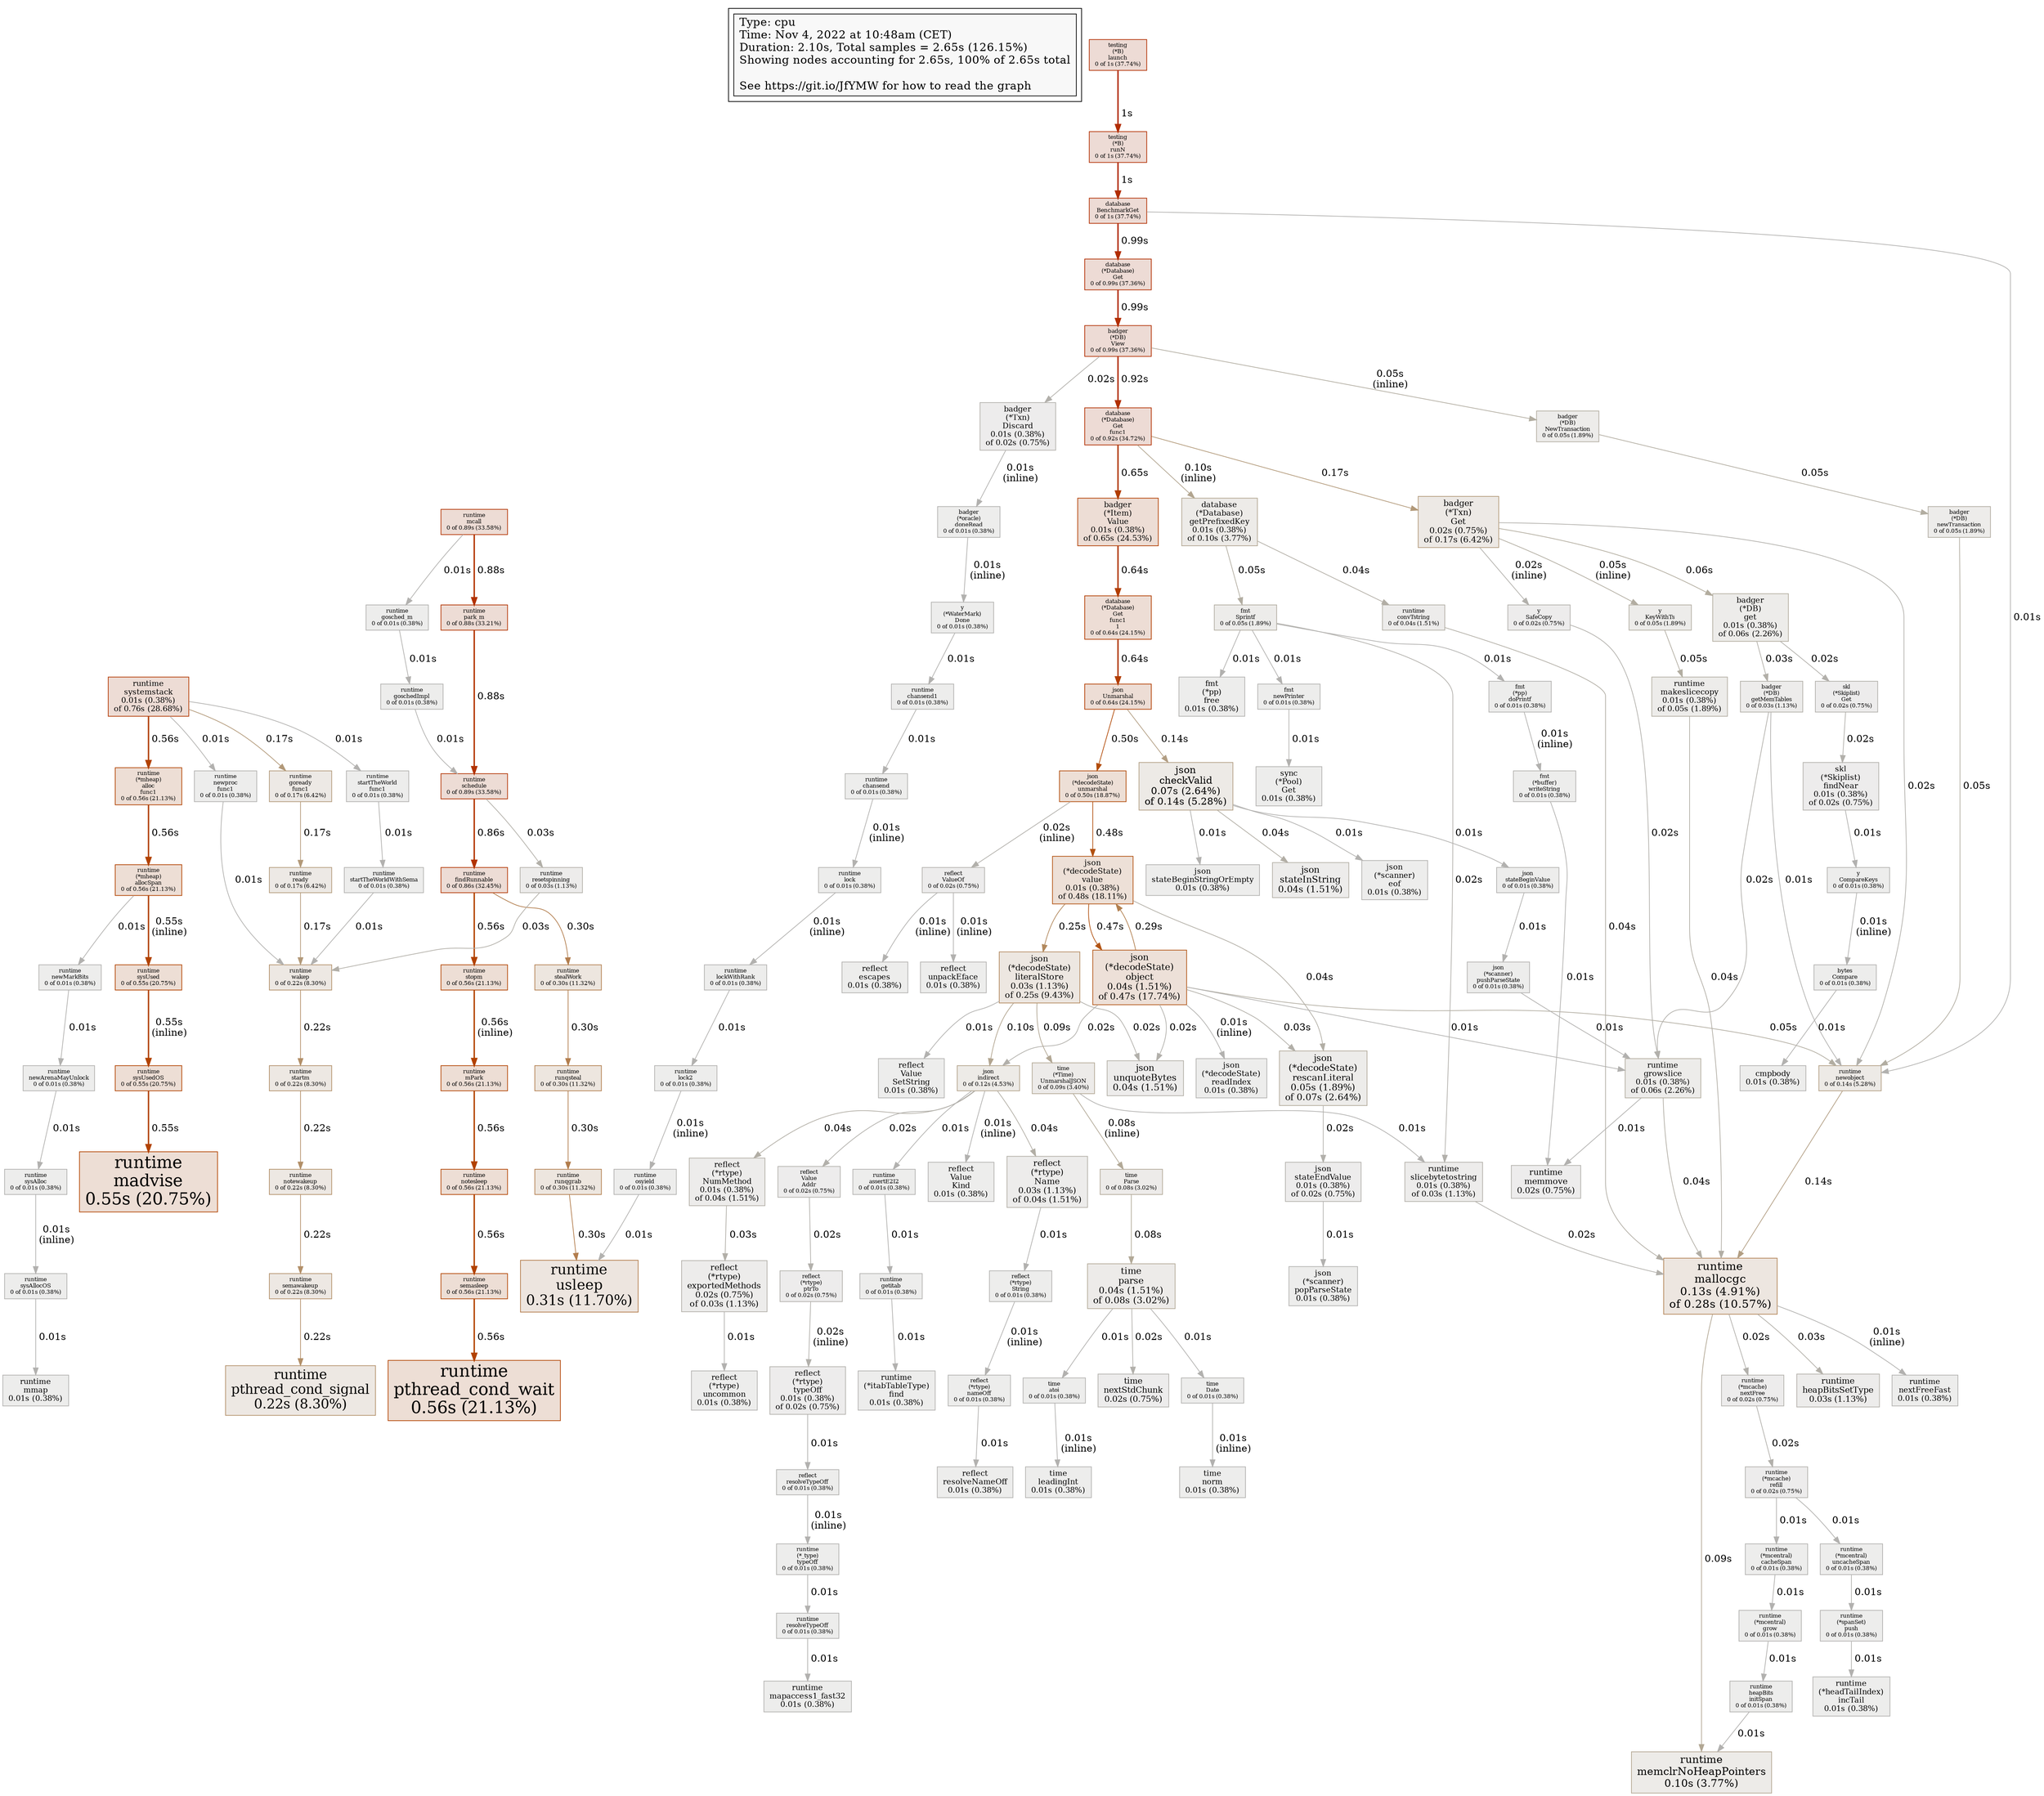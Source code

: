 digraph "unnamed" {
node [style=filled fillcolor="#f8f8f8"]
subgraph cluster_L { "Type: cpu" [shape=box fontsize=16 label="Type: cpu\lTime: Nov 4, 2022 at 10:48am (CET)\lDuration: 2.10s, Total samples = 2.65s (126.15%)\lShowing nodes accounting for 2.65s, 100% of 2.65s total\l\lSee https://git.io/JfYMW for how to read the graph\l"] }
N1 [label="runtime\nsystemstack\n0.01s (0.38%)\nof 0.76s (28.68%)" id="node1" fontsize=11 shape=box tooltip="runtime.systemstack (0.76s)" color="#b23700" fillcolor="#eddcd5"]
N2 [label="runtime\nmallocgc\n0.13s (4.91%)\nof 0.28s (10.57%)" id="node2" fontsize=16 shape=box tooltip="runtime.mallocgc (0.28s)" color="#b28254" fillcolor="#ede6e0"]
N3 [label="runtime\npthread_cond_wait\n0.56s (21.13%)" id="node3" fontsize=24 shape=box tooltip="runtime.pthread_cond_wait (0.56s)" color="#b24200" fillcolor="#edded5"]
N4 [label="runtime\nmadvise\n0.55s (20.75%)" id="node4" fontsize=24 shape=box tooltip="runtime.madvise (0.55s)" color="#b24300" fillcolor="#edded5"]
N5 [label="json\n(*decodeState)\nvalue\n0.01s (0.38%)\nof 0.48s (18.11%)" id="node5" fontsize=11 shape=box tooltip="encoding/json.(*decodeState).value (0.48s)" color="#b25110" fillcolor="#ede0d7"]
N6 [label="database\n(*Database)\nGet\nfunc1\n0 of 0.92s (34.72%)" id="node6" fontsize=8 shape=box tooltip="github.com/christophwitzko/flight-booking-service/pkg/database.(*Database).Get.func1 (0.92s)" color="#b23000" fillcolor="#eddbd5"]
N7 [label="testing\n(*B)\nlaunch\n0 of 1s (37.74%)" id="node7" fontsize=8 shape=box tooltip="testing.(*B).launch (1s)" color="#b22d00" fillcolor="#eddbd5"]
N8 [label="runtime\nmcall\n0 of 0.89s (33.58%)" id="node8" fontsize=8 shape=box tooltip="runtime.mcall (0.89s)" color="#b23100" fillcolor="#eddcd5"]
N9 [label="json\n(*decodeState)\nobject\n0.04s (1.51%)\nof 0.47s (17.74%)" id="node9" fontsize=13 shape=box tooltip="encoding/json.(*decodeState).object (0.47s)" color="#b25414" fillcolor="#ede0d8"]
N10 [label="runtime\nfindRunnable\n0 of 0.86s (32.45%)" id="node10" fontsize=8 shape=box tooltip="runtime.findRunnable (0.86s)" color="#b23300" fillcolor="#eddcd5"]
N11 [label="runtime\nusleep\n0.31s (11.70%)" id="node11" fontsize=20 shape=box tooltip="runtime.usleep (0.31s)" color="#b27b4a" fillcolor="#ede5df"]
N12 [label="json\n(*decodeState)\nliteralStore\n0.03s (1.13%)\nof 0.25s (9.43%)" id="node12" fontsize=12 shape=box tooltip="encoding/json.(*decodeState).literalStore (0.25s)" color="#b2895e" fillcolor="#ede7e1"]
N13 [label="json\nUnmarshal\n0 of 0.64s (24.15%)" id="node13" fontsize=8 shape=box tooltip="encoding/json.Unmarshal (0.64s)" color="#b23d00" fillcolor="#edddd5"]
N14 [label="runtime\npthread_cond_signal\n0.22s (8.30%)" id="node14" fontsize=19 shape=box tooltip="runtime.pthread_cond_signal (0.22s)" color="#b28f68" fillcolor="#ede8e3"]
N15 [label="badger\n(*DB)\nView\n0 of 0.99s (37.36%)" id="node15" fontsize=8 shape=box tooltip="github.com/dgraph-io/badger/v3.(*DB).View (0.99s)" color="#b22d00" fillcolor="#eddbd5"]
N16 [label="badger\n(*Txn)\nGet\n0.02s (0.75%)\nof 0.17s (6.42%)" id="node16" fontsize=12 shape=box tooltip="github.com/dgraph-io/badger/v3.(*Txn).Get (0.17s)" color="#b29979" fillcolor="#ede9e5"]
N17 [label="json\nindirect\n0 of 0.12s (4.53%)" id="node17" fontsize=8 shape=box tooltip="encoding/json.indirect (0.12s)" color="#b2a28a" fillcolor="#edebe7"]
N18 [label="json\ncheckValid\n0.07s (2.64%)\nof 0.14s (5.28%)" id="node18" fontsize=14 shape=box tooltip="encoding/json.checkValid (0.14s)" color="#b29e83" fillcolor="#edeae6"]
N19 [label="runtime\nnewobject\n0 of 0.14s (5.28%)" id="node19" fontsize=8 shape=box tooltip="runtime.newobject (0.14s)" color="#b29e83" fillcolor="#edeae6"]
N20 [label="runtime\nschedule\n0 of 0.89s (33.58%)" id="node20" fontsize=8 shape=box tooltip="runtime.schedule (0.89s)" color="#b23100" fillcolor="#eddcd5"]
N21 [label="runtime\nmemclrNoHeapPointers\n0.10s (3.77%)" id="node21" fontsize=15 shape=box tooltip="runtime.memclrNoHeapPointers (0.10s)" color="#b2a590" fillcolor="#edebe8"]
N22 [label="runtime\nwakep\n0 of 0.22s (8.30%)" id="node22" fontsize=8 shape=box tooltip="runtime.wakep (0.22s)" color="#b28f68" fillcolor="#ede8e3"]
N23 [label="runtime\ngrowslice\n0.01s (0.38%)\nof 0.06s (2.26%)" id="node23" fontsize=11 shape=box tooltip="runtime.growslice (0.06s)" color="#b2ac9e" fillcolor="#edecea"]
N24 [label="time\nparse\n0.04s (1.51%)\nof 0.08s (3.02%)" id="node24" fontsize=13 shape=box tooltip="time.parse (0.08s)" color="#b2a997" fillcolor="#edebe9"]
N25 [label="json\n(*decodeState)\nrescanLiteral\n0.05s (1.89%)\nof 0.07s (2.64%)" id="node25" fontsize=13 shape=box tooltip="encoding/json.(*decodeState).rescanLiteral (0.07s)" color="#b2aa9a" fillcolor="#edecea"]
N26 [label="database\n(*Database)\ngetPrefixedKey\n0.01s (0.38%)\nof 0.10s (3.77%)" id="node26" fontsize=11 shape=box tooltip="github.com/christophwitzko/flight-booking-service/pkg/database.(*Database).getPrefixedKey (0.10s)" color="#b2a590" fillcolor="#edebe8"]
N27 [label="json\n(*decodeState)\nunmarshal\n0 of 0.50s (18.87%)" id="node27" fontsize=8 shape=box tooltip="encoding/json.(*decodeState).unmarshal (0.50s)" color="#b24c0a" fillcolor="#eddfd6"]
N28 [label="json\nunquoteBytes\n0.04s (1.51%)" id="node28" fontsize=13 shape=box tooltip="encoding/json.unquoteBytes (0.04s)" color="#b2aea5" fillcolor="#edeceb"]
N29 [label="badger\n(*DB)\nget\n0.01s (0.38%)\nof 0.06s (2.26%)" id="node29" fontsize=11 shape=box tooltip="github.com/dgraph-io/badger/v3.(*DB).get (0.06s)" color="#b2ac9e" fillcolor="#edecea"]
N30 [label="fmt\nSprintf\n0 of 0.05s (1.89%)" id="node30" fontsize=8 shape=box tooltip="fmt.Sprintf (0.05s)" color="#b2ada1" fillcolor="#edecea"]
N31 [label="badger\n(*Item)\nValue\n0.01s (0.38%)\nof 0.65s (24.53%)" id="node31" fontsize=11 shape=box tooltip="github.com/dgraph-io/badger/v3.(*Item).Value (0.65s)" color="#b23d00" fillcolor="#edddd5"]
N32 [label="database\nBenchmarkGet\n0 of 1s (37.74%)" id="node32" fontsize=8 shape=box tooltip="github.com/christophwitzko/flight-booking-service/pkg/database.BenchmarkGet (1s)" color="#b22d00" fillcolor="#eddbd5"]
N33 [label="json\nstateInString\n0.04s (1.51%)" id="node33" fontsize=13 shape=box tooltip="encoding/json.stateInString (0.04s)" color="#b2aea5" fillcolor="#edeceb"]
N34 [label="runtime\n(*mheap)\nallocSpan\n0 of 0.56s (21.13%)" id="node34" fontsize=8 shape=box tooltip="runtime.(*mheap).allocSpan (0.56s)" color="#b24200" fillcolor="#edded5"]
N35 [label="runtime\nslicebytetostring\n0.01s (0.38%)\nof 0.03s (1.13%)" id="node35" fontsize=11 shape=box tooltip="runtime.slicebytetostring (0.03s)" color="#b2afa8" fillcolor="#edeceb"]
N36 [label="reflect\n(*rtype)\nName\n0.03s (1.13%)\nof 0.04s (1.51%)" id="node36" fontsize=12 shape=box tooltip="reflect.(*rtype).Name (0.04s)" color="#b2aea5" fillcolor="#edeceb"]
N37 [label="runtime\nheapBitsSetType\n0.03s (1.13%)" id="node37" fontsize=12 shape=box tooltip="runtime.heapBitsSetType (0.03s)" color="#b2afa8" fillcolor="#edeceb"]
N38 [label="runtime\nmemmove\n0.02s (0.75%)" id="node38" fontsize=12 shape=box tooltip="runtime.memmove (0.02s)" color="#b2b0ab" fillcolor="#edecec"]
N39 [label="reflect\n(*rtype)\nexportedMethods\n0.02s (0.75%)\nof 0.03s (1.13%)" id="node39" fontsize=12 shape=box tooltip="reflect.(*rtype).exportedMethods (0.03s)" color="#b2afa8" fillcolor="#edeceb"]
N40 [label="runtime\nmakeslicecopy\n0.01s (0.38%)\nof 0.05s (1.89%)" id="node40" fontsize=11 shape=box tooltip="runtime.makeslicecopy (0.05s)" color="#b2ada1" fillcolor="#edecea"]
N41 [label="time\n(*Time)\nUnmarshalJSON\n0 of 0.09s (3.40%)" id="node41" fontsize=8 shape=box tooltip="time.(*Time).UnmarshalJSON (0.09s)" color="#b2a794" fillcolor="#edebe9"]
N42 [label="reflect\n(*rtype)\nNumMethod\n0.01s (0.38%)\nof 0.04s (1.51%)" id="node42" fontsize=11 shape=box tooltip="reflect.(*rtype).NumMethod (0.04s)" color="#b2aea5" fillcolor="#edeceb"]
N43 [label="time\nnextStdChunk\n0.02s (0.75%)" id="node43" fontsize=12 shape=box tooltip="time.nextStdChunk (0.02s)" color="#b2b0ab" fillcolor="#edecec"]
N44 [label="json\nstateEndValue\n0.01s (0.38%)\nof 0.02s (0.75%)" id="node44" fontsize=11 shape=box tooltip="encoding/json.stateEndValue (0.02s)" color="#b2b0ab" fillcolor="#edecec"]
N45 [label="badger\n(*Txn)\nDiscard\n0.01s (0.38%)\nof 0.02s (0.75%)" id="node45" fontsize=11 shape=box tooltip="github.com/dgraph-io/badger/v3.(*Txn).Discard (0.02s)" color="#b2b0ab" fillcolor="#edecec"]
N46 [label="skl\n(*Skiplist)\nfindNear\n0.01s (0.38%)\nof 0.02s (0.75%)" id="node46" fontsize=11 shape=box tooltip="github.com/dgraph-io/badger/v3/skl.(*Skiplist).findNear (0.02s)" color="#b2b0ab" fillcolor="#edecec"]
N47 [label="reflect\n(*rtype)\ntypeOff\n0.01s (0.38%)\nof 0.02s (0.75%)" id="node47" fontsize=11 shape=box tooltip="reflect.(*rtype).typeOff (0.02s)" color="#b2b0ab" fillcolor="#edecec"]
N48 [label="badger\n(*DB)\ngetMemTables\n0 of 0.03s (1.13%)" id="node48" fontsize=8 shape=box tooltip="github.com/dgraph-io/badger/v3.(*DB).getMemTables (0.03s)" color="#b2afa8" fillcolor="#edeceb"]
N49 [label="cmpbody\n0.01s (0.38%)" id="node49" fontsize=11 shape=box tooltip="cmpbody (0.01s)" color="#b2b1af" fillcolor="#ededec"]
N50 [label="json\n(*decodeState)\nreadIndex\n0.01s (0.38%)" id="node50" fontsize=11 shape=box tooltip="encoding/json.(*decodeState).readIndex (0.01s)" color="#b2b1af" fillcolor="#ededec"]
N51 [label="json\n(*scanner)\neof\n0.01s (0.38%)" id="node51" fontsize=11 shape=box tooltip="encoding/json.(*scanner).eof (0.01s)" color="#b2b1af" fillcolor="#ededec"]
N52 [label="json\n(*scanner)\npopParseState\n0.01s (0.38%)" id="node52" fontsize=11 shape=box tooltip="encoding/json.(*scanner).popParseState (0.01s)" color="#b2b1af" fillcolor="#ededec"]
N53 [label="json\nstateBeginStringOrEmpty\n0.01s (0.38%)" id="node53" fontsize=11 shape=box tooltip="encoding/json.stateBeginStringOrEmpty (0.01s)" color="#b2b1af" fillcolor="#ededec"]
N54 [label="fmt\n(*pp)\nfree\n0.01s (0.38%)" id="node54" fontsize=11 shape=box tooltip="fmt.(*pp).free (0.01s)" color="#b2b1af" fillcolor="#ededec"]
N55 [label="reflect\n(*rtype)\nuncommon\n0.01s (0.38%)" id="node55" fontsize=11 shape=box tooltip="reflect.(*rtype).uncommon (0.01s)" color="#b2b1af" fillcolor="#ededec"]
N56 [label="reflect\nValue\nKind\n0.01s (0.38%)" id="node56" fontsize=11 shape=box tooltip="reflect.Value.Kind (0.01s)" color="#b2b1af" fillcolor="#ededec"]
N57 [label="reflect\nValue\nSetString\n0.01s (0.38%)" id="node57" fontsize=11 shape=box tooltip="reflect.Value.SetString (0.01s)" color="#b2b1af" fillcolor="#ededec"]
N58 [label="reflect\nValueOf\n0 of 0.02s (0.75%)" id="node58" fontsize=8 shape=box tooltip="reflect.ValueOf (0.02s)" color="#b2b0ab" fillcolor="#edecec"]
N59 [label="reflect\nescapes\n0.01s (0.38%)" id="node59" fontsize=11 shape=box tooltip="reflect.escapes (0.01s)" color="#b2b1af" fillcolor="#ededec"]
N60 [label="reflect\nresolveNameOff\n0.01s (0.38%)" id="node60" fontsize=11 shape=box tooltip="reflect.resolveNameOff (0.01s)" color="#b2b1af" fillcolor="#ededec"]
N61 [label="reflect\nunpackEface\n0.01s (0.38%)" id="node61" fontsize=11 shape=box tooltip="reflect.unpackEface (0.01s)" color="#b2b1af" fillcolor="#ededec"]
N62 [label="runtime\n(*headTailIndex)\nincTail\n0.01s (0.38%)" id="node62" fontsize=11 shape=box tooltip="runtime.(*headTailIndex).incTail (0.01s)" color="#b2b1af" fillcolor="#ededec"]
N63 [label="runtime\n(*itabTableType)\nfind\n0.01s (0.38%)" id="node63" fontsize=11 shape=box tooltip="runtime.(*itabTableType).find (0.01s)" color="#b2b1af" fillcolor="#ededec"]
N64 [label="runtime\n(*mcache)\nrefill\n0 of 0.02s (0.75%)" id="node64" fontsize=8 shape=box tooltip="runtime.(*mcache).refill (0.02s)" color="#b2b0ab" fillcolor="#edecec"]
N65 [label="runtime\nmapaccess1_fast32\n0.01s (0.38%)" id="node65" fontsize=11 shape=box tooltip="runtime.mapaccess1_fast32 (0.01s)" color="#b2b1af" fillcolor="#ededec"]
N66 [label="runtime\nmmap\n0.01s (0.38%)" id="node66" fontsize=11 shape=box tooltip="runtime.mmap (0.01s)" color="#b2b1af" fillcolor="#ededec"]
N67 [label="runtime\nnextFreeFast\n0.01s (0.38%)" id="node67" fontsize=11 shape=box tooltip="runtime.nextFreeFast (0.01s)" color="#b2b1af" fillcolor="#ededec"]
N68 [label="sync\n(*Pool)\nGet\n0.01s (0.38%)" id="node68" fontsize=11 shape=box tooltip="sync.(*Pool).Get (0.01s)" color="#b2b1af" fillcolor="#ededec"]
N69 [label="time\nleadingInt\n0.01s (0.38%)" id="node69" fontsize=11 shape=box tooltip="time.leadingInt (0.01s)" color="#b2b1af" fillcolor="#ededec"]
N70 [label="time\nnorm\n0.01s (0.38%)" id="node70" fontsize=11 shape=box tooltip="time.norm (0.01s)" color="#b2b1af" fillcolor="#ededec"]
N71 [label="bytes\nCompare\n0 of 0.01s (0.38%)" id="node71" fontsize=8 shape=box tooltip="bytes.Compare (0.01s)" color="#b2b1af" fillcolor="#ededec"]
N72 [label="json\n(*scanner)\npushParseState\n0 of 0.01s (0.38%)" id="node72" fontsize=8 shape=box tooltip="encoding/json.(*scanner).pushParseState (0.01s)" color="#b2b1af" fillcolor="#ededec"]
N73 [label="json\nstateBeginValue\n0 of 0.01s (0.38%)" id="node73" fontsize=8 shape=box tooltip="encoding/json.stateBeginValue (0.01s)" color="#b2b1af" fillcolor="#ededec"]
N74 [label="fmt\n(*buffer)\nwriteString\n0 of 0.01s (0.38%)" id="node74" fontsize=8 shape=box tooltip="fmt.(*buffer).writeString (0.01s)" color="#b2b1af" fillcolor="#ededec"]
N75 [label="fmt\n(*pp)\ndoPrintf\n0 of 0.01s (0.38%)" id="node75" fontsize=8 shape=box tooltip="fmt.(*pp).doPrintf (0.01s)" color="#b2b1af" fillcolor="#ededec"]
N76 [label="fmt\nnewPrinter\n0 of 0.01s (0.38%)" id="node76" fontsize=8 shape=box tooltip="fmt.newPrinter (0.01s)" color="#b2b1af" fillcolor="#ededec"]
N77 [label="database\n(*Database)\nGet\n0 of 0.99s (37.36%)" id="node77" fontsize=8 shape=box tooltip="github.com/christophwitzko/flight-booking-service/pkg/database.(*Database).Get (0.99s)" color="#b22d00" fillcolor="#eddbd5"]
N78 [label="database\n(*Database)\nGet\nfunc1\n1\n0 of 0.64s (24.15%)" id="node78" fontsize=8 shape=box tooltip="github.com/christophwitzko/flight-booking-service/pkg/database.(*Database).Get.func1.1 (0.64s)" color="#b23d00" fillcolor="#edddd5"]
N79 [label="badger\n(*DB)\nNewTransaction\n0 of 0.05s (1.89%)" id="node79" fontsize=8 shape=box tooltip="github.com/dgraph-io/badger/v3.(*DB).NewTransaction (0.05s)" color="#b2ada1" fillcolor="#edecea"]
N80 [label="badger\n(*DB)\nnewTransaction\n0 of 0.05s (1.89%)" id="node80" fontsize=8 shape=box tooltip="github.com/dgraph-io/badger/v3.(*DB).newTransaction (0.05s)" color="#b2ada1" fillcolor="#edecea"]
N81 [label="badger\n(*oracle)\ndoneRead\n0 of 0.01s (0.38%)" id="node81" fontsize=8 shape=box tooltip="github.com/dgraph-io/badger/v3.(*oracle).doneRead (0.01s)" color="#b2b1af" fillcolor="#ededec"]
N82 [label="skl\n(*Skiplist)\nGet\n0 of 0.02s (0.75%)" id="node82" fontsize=8 shape=box tooltip="github.com/dgraph-io/badger/v3/skl.(*Skiplist).Get (0.02s)" color="#b2b0ab" fillcolor="#edecec"]
N83 [label="y\n(*WaterMark)\nDone\n0 of 0.01s (0.38%)" id="node83" fontsize=8 shape=box tooltip="github.com/dgraph-io/badger/v3/y.(*WaterMark).Done (0.01s)" color="#b2b1af" fillcolor="#ededec"]
N84 [label="y\nCompareKeys\n0 of 0.01s (0.38%)" id="node84" fontsize=8 shape=box tooltip="github.com/dgraph-io/badger/v3/y.CompareKeys (0.01s)" color="#b2b1af" fillcolor="#ededec"]
N85 [label="y\nKeyWithTs\n0 of 0.05s (1.89%)" id="node85" fontsize=8 shape=box tooltip="github.com/dgraph-io/badger/v3/y.KeyWithTs (0.05s)" color="#b2ada1" fillcolor="#edecea"]
N86 [label="y\nSafeCopy\n0 of 0.02s (0.75%)" id="node86" fontsize=8 shape=box tooltip="github.com/dgraph-io/badger/v3/y.SafeCopy (0.02s)" color="#b2b0ab" fillcolor="#edecec"]
N87 [label="reflect\n(*rtype)\nString\n0 of 0.01s (0.38%)" id="node87" fontsize=8 shape=box tooltip="reflect.(*rtype).String (0.01s)" color="#b2b1af" fillcolor="#ededec"]
N88 [label="reflect\n(*rtype)\nnameOff\n0 of 0.01s (0.38%)" id="node88" fontsize=8 shape=box tooltip="reflect.(*rtype).nameOff (0.01s)" color="#b2b1af" fillcolor="#ededec"]
N89 [label="reflect\n(*rtype)\nptrTo\n0 of 0.02s (0.75%)" id="node89" fontsize=8 shape=box tooltip="reflect.(*rtype).ptrTo (0.02s)" color="#b2b0ab" fillcolor="#edecec"]
N90 [label="reflect\nValue\nAddr\n0 of 0.02s (0.75%)" id="node90" fontsize=8 shape=box tooltip="reflect.Value.Addr (0.02s)" color="#b2b0ab" fillcolor="#edecec"]
N91 [label="reflect\nresolveTypeOff\n0 of 0.01s (0.38%)" id="node91" fontsize=8 shape=box tooltip="reflect.resolveTypeOff (0.01s)" color="#b2b1af" fillcolor="#ededec"]
N92 [label="runtime\n(*_type)\ntypeOff\n0 of 0.01s (0.38%)" id="node92" fontsize=8 shape=box tooltip="runtime.(*_type).typeOff (0.01s)" color="#b2b1af" fillcolor="#ededec"]
N93 [label="runtime\n(*mcache)\nnextFree\n0 of 0.02s (0.75%)" id="node93" fontsize=8 shape=box tooltip="runtime.(*mcache).nextFree (0.02s)" color="#b2b0ab" fillcolor="#edecec"]
N94 [label="runtime\n(*mcentral)\ncacheSpan\n0 of 0.01s (0.38%)" id="node94" fontsize=8 shape=box tooltip="runtime.(*mcentral).cacheSpan (0.01s)" color="#b2b1af" fillcolor="#ededec"]
N95 [label="runtime\n(*mcentral)\ngrow\n0 of 0.01s (0.38%)" id="node95" fontsize=8 shape=box tooltip="runtime.(*mcentral).grow (0.01s)" color="#b2b1af" fillcolor="#ededec"]
N96 [label="runtime\n(*mcentral)\nuncacheSpan\n0 of 0.01s (0.38%)" id="node96" fontsize=8 shape=box tooltip="runtime.(*mcentral).uncacheSpan (0.01s)" color="#b2b1af" fillcolor="#ededec"]
N97 [label="runtime\n(*mheap)\nalloc\nfunc1\n0 of 0.56s (21.13%)" id="node97" fontsize=8 shape=box tooltip="runtime.(*mheap).alloc.func1 (0.56s)" color="#b24200" fillcolor="#edded5"]
N98 [label="runtime\n(*spanSet)\npush\n0 of 0.01s (0.38%)" id="node98" fontsize=8 shape=box tooltip="runtime.(*spanSet).push (0.01s)" color="#b2b1af" fillcolor="#ededec"]
N99 [label="runtime\nassertE2I2\n0 of 0.01s (0.38%)" id="node99" fontsize=8 shape=box tooltip="runtime.assertE2I2 (0.01s)" color="#b2b1af" fillcolor="#ededec"]
N100 [label="runtime\nchansend\n0 of 0.01s (0.38%)" id="node100" fontsize=8 shape=box tooltip="runtime.chansend (0.01s)" color="#b2b1af" fillcolor="#ededec"]
N101 [label="runtime\nchansend1\n0 of 0.01s (0.38%)" id="node101" fontsize=8 shape=box tooltip="runtime.chansend1 (0.01s)" color="#b2b1af" fillcolor="#ededec"]
N102 [label="runtime\nconvTstring\n0 of 0.04s (1.51%)" id="node102" fontsize=8 shape=box tooltip="runtime.convTstring (0.04s)" color="#b2aea5" fillcolor="#edeceb"]
N103 [label="runtime\ngetitab\n0 of 0.01s (0.38%)" id="node103" fontsize=8 shape=box tooltip="runtime.getitab (0.01s)" color="#b2b1af" fillcolor="#ededec"]
N104 [label="runtime\ngoready\nfunc1\n0 of 0.17s (6.42%)" id="node104" fontsize=8 shape=box tooltip="runtime.goready.func1 (0.17s)" color="#b29979" fillcolor="#ede9e5"]
N105 [label="runtime\ngoschedImpl\n0 of 0.01s (0.38%)" id="node105" fontsize=8 shape=box tooltip="runtime.goschedImpl (0.01s)" color="#b2b1af" fillcolor="#ededec"]
N106 [label="runtime\ngosched_m\n0 of 0.01s (0.38%)" id="node106" fontsize=8 shape=box tooltip="runtime.gosched_m (0.01s)" color="#b2b1af" fillcolor="#ededec"]
N107 [label="runtime\nheapBits\ninitSpan\n0 of 0.01s (0.38%)" id="node107" fontsize=8 shape=box tooltip="runtime.heapBits.initSpan (0.01s)" color="#b2b1af" fillcolor="#ededec"]
N108 [label="runtime\nlock\n0 of 0.01s (0.38%)" id="node108" fontsize=8 shape=box tooltip="runtime.lock (0.01s)" color="#b2b1af" fillcolor="#ededec"]
N109 [label="runtime\nlock2\n0 of 0.01s (0.38%)" id="node109" fontsize=8 shape=box tooltip="runtime.lock2 (0.01s)" color="#b2b1af" fillcolor="#ededec"]
N110 [label="runtime\nlockWithRank\n0 of 0.01s (0.38%)" id="node110" fontsize=8 shape=box tooltip="runtime.lockWithRank (0.01s)" color="#b2b1af" fillcolor="#ededec"]
N111 [label="runtime\nmPark\n0 of 0.56s (21.13%)" id="node111" fontsize=8 shape=box tooltip="runtime.mPark (0.56s)" color="#b24200" fillcolor="#edded5"]
N112 [label="runtime\nnewArenaMayUnlock\n0 of 0.01s (0.38%)" id="node112" fontsize=8 shape=box tooltip="runtime.newArenaMayUnlock (0.01s)" color="#b2b1af" fillcolor="#ededec"]
N113 [label="runtime\nnewMarkBits\n0 of 0.01s (0.38%)" id="node113" fontsize=8 shape=box tooltip="runtime.newMarkBits (0.01s)" color="#b2b1af" fillcolor="#ededec"]
N114 [label="runtime\nnewproc\nfunc1\n0 of 0.01s (0.38%)" id="node114" fontsize=8 shape=box tooltip="runtime.newproc.func1 (0.01s)" color="#b2b1af" fillcolor="#ededec"]
N115 [label="runtime\nnotesleep\n0 of 0.56s (21.13%)" id="node115" fontsize=8 shape=box tooltip="runtime.notesleep (0.56s)" color="#b24200" fillcolor="#edded5"]
N116 [label="runtime\nnotewakeup\n0 of 0.22s (8.30%)" id="node116" fontsize=8 shape=box tooltip="runtime.notewakeup (0.22s)" color="#b28f68" fillcolor="#ede8e3"]
N117 [label="runtime\nosyield\n0 of 0.01s (0.38%)" id="node117" fontsize=8 shape=box tooltip="runtime.osyield (0.01s)" color="#b2b1af" fillcolor="#ededec"]
N118 [label="runtime\npark_m\n0 of 0.88s (33.21%)" id="node118" fontsize=8 shape=box tooltip="runtime.park_m (0.88s)" color="#b23200" fillcolor="#eddcd5"]
N119 [label="runtime\nready\n0 of 0.17s (6.42%)" id="node119" fontsize=8 shape=box tooltip="runtime.ready (0.17s)" color="#b29979" fillcolor="#ede9e5"]
N120 [label="runtime\nresetspinning\n0 of 0.03s (1.13%)" id="node120" fontsize=8 shape=box tooltip="runtime.resetspinning (0.03s)" color="#b2afa8" fillcolor="#edeceb"]
N121 [label="runtime\nresolveTypeOff\n0 of 0.01s (0.38%)" id="node121" fontsize=8 shape=box tooltip="runtime.resolveTypeOff (0.01s)" color="#b2b1af" fillcolor="#ededec"]
N122 [label="runtime\nrunqgrab\n0 of 0.30s (11.32%)" id="node122" fontsize=8 shape=box tooltip="runtime.runqgrab (0.30s)" color="#b27d4d" fillcolor="#ede6df"]
N123 [label="runtime\nrunqsteal\n0 of 0.30s (11.32%)" id="node123" fontsize=8 shape=box tooltip="runtime.runqsteal (0.30s)" color="#b27d4d" fillcolor="#ede6df"]
N124 [label="runtime\nsemasleep\n0 of 0.56s (21.13%)" id="node124" fontsize=8 shape=box tooltip="runtime.semasleep (0.56s)" color="#b24200" fillcolor="#edded5"]
N125 [label="runtime\nsemawakeup\n0 of 0.22s (8.30%)" id="node125" fontsize=8 shape=box tooltip="runtime.semawakeup (0.22s)" color="#b28f68" fillcolor="#ede8e3"]
N126 [label="runtime\nstartTheWorld\nfunc1\n0 of 0.01s (0.38%)" id="node126" fontsize=8 shape=box tooltip="runtime.startTheWorld.func1 (0.01s)" color="#b2b1af" fillcolor="#ededec"]
N127 [label="runtime\nstartTheWorldWithSema\n0 of 0.01s (0.38%)" id="node127" fontsize=8 shape=box tooltip="runtime.startTheWorldWithSema (0.01s)" color="#b2b1af" fillcolor="#ededec"]
N128 [label="runtime\nstartm\n0 of 0.22s (8.30%)" id="node128" fontsize=8 shape=box tooltip="runtime.startm (0.22s)" color="#b28f68" fillcolor="#ede8e3"]
N129 [label="runtime\nstealWork\n0 of 0.30s (11.32%)" id="node129" fontsize=8 shape=box tooltip="runtime.stealWork (0.30s)" color="#b27d4d" fillcolor="#ede6df"]
N130 [label="runtime\nstopm\n0 of 0.56s (21.13%)" id="node130" fontsize=8 shape=box tooltip="runtime.stopm (0.56s)" color="#b24200" fillcolor="#edded5"]
N131 [label="runtime\nsysAlloc\n0 of 0.01s (0.38%)" id="node131" fontsize=8 shape=box tooltip="runtime.sysAlloc (0.01s)" color="#b2b1af" fillcolor="#ededec"]
N132 [label="runtime\nsysAllocOS\n0 of 0.01s (0.38%)" id="node132" fontsize=8 shape=box tooltip="runtime.sysAllocOS (0.01s)" color="#b2b1af" fillcolor="#ededec"]
N133 [label="runtime\nsysUsed\n0 of 0.55s (20.75%)" id="node133" fontsize=8 shape=box tooltip="runtime.sysUsed (0.55s)" color="#b24300" fillcolor="#edded5"]
N134 [label="runtime\nsysUsedOS\n0 of 0.55s (20.75%)" id="node134" fontsize=8 shape=box tooltip="runtime.sysUsedOS (0.55s)" color="#b24300" fillcolor="#edded5"]
N135 [label="testing\n(*B)\nrunN\n0 of 1s (37.74%)" id="node135" fontsize=8 shape=box tooltip="testing.(*B).runN (1s)" color="#b22d00" fillcolor="#eddbd5"]
N136 [label="time\nDate\n0 of 0.01s (0.38%)" id="node136" fontsize=8 shape=box tooltip="time.Date (0.01s)" color="#b2b1af" fillcolor="#ededec"]
N137 [label="time\nParse\n0 of 0.08s (3.02%)" id="node137" fontsize=8 shape=box tooltip="time.Parse (0.08s)" color="#b2a997" fillcolor="#edebe9"]
N138 [label="time\natoi\n0 of 0.01s (0.38%)" id="node138" fontsize=8 shape=box tooltip="time.atoi (0.01s)" color="#b2b1af" fillcolor="#ededec"]
N7 -> N135 [label=" 1s" weight=38 penwidth=2 color="#b22d00" tooltip="testing.(*B).launch -> testing.(*B).runN (1s)" labeltooltip="testing.(*B).launch -> testing.(*B).runN (1s)"]
N135 -> N32 [label=" 1s" weight=38 penwidth=2 color="#b22d00" tooltip="testing.(*B).runN -> github.com/christophwitzko/flight-booking-service/pkg/database.BenchmarkGet (1s)" labeltooltip="testing.(*B).runN -> github.com/christophwitzko/flight-booking-service/pkg/database.BenchmarkGet (1s)"]
N77 -> N15 [label=" 0.99s" weight=38 penwidth=2 color="#b22d00" tooltip="github.com/christophwitzko/flight-booking-service/pkg/database.(*Database).Get -> github.com/dgraph-io/badger/v3.(*DB).View (0.99s)" labeltooltip="github.com/christophwitzko/flight-booking-service/pkg/database.(*Database).Get -> github.com/dgraph-io/badger/v3.(*DB).View (0.99s)"]
N32 -> N77 [label=" 0.99s" weight=38 penwidth=2 color="#b22d00" tooltip="github.com/christophwitzko/flight-booking-service/pkg/database.BenchmarkGet -> github.com/christophwitzko/flight-booking-service/pkg/database.(*Database).Get (0.99s)" labeltooltip="github.com/christophwitzko/flight-booking-service/pkg/database.BenchmarkGet -> github.com/christophwitzko/flight-booking-service/pkg/database.(*Database).Get (0.99s)"]
N15 -> N6 [label=" 0.92s" weight=35 penwidth=2 color="#b23000" tooltip="github.com/dgraph-io/badger/v3.(*DB).View -> github.com/christophwitzko/flight-booking-service/pkg/database.(*Database).Get.func1 (0.92s)" labeltooltip="github.com/dgraph-io/badger/v3.(*DB).View -> github.com/christophwitzko/flight-booking-service/pkg/database.(*Database).Get.func1 (0.92s)"]
N8 -> N118 [label=" 0.88s" weight=34 penwidth=2 color="#b23200" tooltip="runtime.mcall -> runtime.park_m (0.88s)" labeltooltip="runtime.mcall -> runtime.park_m (0.88s)"]
N118 -> N20 [label=" 0.88s" weight=34 penwidth=2 color="#b23200" tooltip="runtime.park_m -> runtime.schedule (0.88s)" labeltooltip="runtime.park_m -> runtime.schedule (0.88s)"]
N20 -> N10 [label=" 0.86s" weight=33 penwidth=2 color="#b23300" tooltip="runtime.schedule -> runtime.findRunnable (0.86s)" labeltooltip="runtime.schedule -> runtime.findRunnable (0.86s)"]
N6 -> N31 [label=" 0.65s" weight=25 penwidth=2 color="#b23d00" tooltip="github.com/christophwitzko/flight-booking-service/pkg/database.(*Database).Get.func1 -> github.com/dgraph-io/badger/v3.(*Item).Value (0.65s)" labeltooltip="github.com/christophwitzko/flight-booking-service/pkg/database.(*Database).Get.func1 -> github.com/dgraph-io/badger/v3.(*Item).Value (0.65s)"]
N78 -> N13 [label=" 0.64s" weight=25 penwidth=2 color="#b23d00" tooltip="github.com/christophwitzko/flight-booking-service/pkg/database.(*Database).Get.func1.1 -> encoding/json.Unmarshal (0.64s)" labeltooltip="github.com/christophwitzko/flight-booking-service/pkg/database.(*Database).Get.func1.1 -> encoding/json.Unmarshal (0.64s)"]
N31 -> N78 [label=" 0.64s" weight=25 penwidth=2 color="#b23d00" tooltip="github.com/dgraph-io/badger/v3.(*Item).Value -> github.com/christophwitzko/flight-booking-service/pkg/database.(*Database).Get.func1.1 (0.64s)" labeltooltip="github.com/dgraph-io/badger/v3.(*Item).Value -> github.com/christophwitzko/flight-booking-service/pkg/database.(*Database).Get.func1.1 (0.64s)"]
N97 -> N34 [label=" 0.56s" weight=22 penwidth=2 color="#b24200" tooltip="runtime.(*mheap).alloc.func1 -> runtime.(*mheap).allocSpan (0.56s)" labeltooltip="runtime.(*mheap).alloc.func1 -> runtime.(*mheap).allocSpan (0.56s)"]
N10 -> N130 [label=" 0.56s" weight=22 penwidth=2 color="#b24200" tooltip="runtime.findRunnable -> runtime.stopm (0.56s)" labeltooltip="runtime.findRunnable -> runtime.stopm (0.56s)"]
N111 -> N115 [label=" 0.56s" weight=22 penwidth=2 color="#b24200" tooltip="runtime.mPark -> runtime.notesleep (0.56s)" labeltooltip="runtime.mPark -> runtime.notesleep (0.56s)"]
N115 -> N124 [label=" 0.56s" weight=22 penwidth=2 color="#b24200" tooltip="runtime.notesleep -> runtime.semasleep (0.56s)" labeltooltip="runtime.notesleep -> runtime.semasleep (0.56s)"]
N124 -> N3 [label=" 0.56s" weight=22 penwidth=2 color="#b24200" tooltip="runtime.semasleep -> runtime.pthread_cond_wait (0.56s)" labeltooltip="runtime.semasleep -> runtime.pthread_cond_wait (0.56s)"]
N130 -> N111 [label=" 0.56s\n (inline)" weight=22 penwidth=2 color="#b24200" tooltip="runtime.stopm -> runtime.mPark (0.56s)" labeltooltip="runtime.stopm -> runtime.mPark (0.56s)"]
N1 -> N97 [label=" 0.56s" weight=22 penwidth=2 color="#b24200" tooltip="runtime.systemstack -> runtime.(*mheap).alloc.func1 (0.56s)" labeltooltip="runtime.systemstack -> runtime.(*mheap).alloc.func1 (0.56s)"]
N34 -> N133 [label=" 0.55s\n (inline)" weight=21 penwidth=2 color="#b24300" tooltip="runtime.(*mheap).allocSpan -> runtime.sysUsed (0.55s)" labeltooltip="runtime.(*mheap).allocSpan -> runtime.sysUsed (0.55s)"]
N133 -> N134 [label=" 0.55s\n (inline)" weight=21 penwidth=2 color="#b24300" tooltip="runtime.sysUsed -> runtime.sysUsedOS (0.55s)" labeltooltip="runtime.sysUsed -> runtime.sysUsedOS (0.55s)"]
N134 -> N4 [label=" 0.55s" weight=21 penwidth=2 color="#b24300" tooltip="runtime.sysUsedOS -> runtime.madvise (0.55s)" labeltooltip="runtime.sysUsedOS -> runtime.madvise (0.55s)"]
N13 -> N27 [label=" 0.50s" weight=19 color="#b24c0a" tooltip="encoding/json.Unmarshal -> encoding/json.(*decodeState).unmarshal (0.50s)" labeltooltip="encoding/json.Unmarshal -> encoding/json.(*decodeState).unmarshal (0.50s)"]
N27 -> N5 [label=" 0.48s" weight=19 color="#b25110" tooltip="encoding/json.(*decodeState).unmarshal -> encoding/json.(*decodeState).value (0.48s)" labeltooltip="encoding/json.(*decodeState).unmarshal -> encoding/json.(*decodeState).value (0.48s)"]
N5 -> N9 [label=" 0.47s" weight=18 color="#b25414" tooltip="encoding/json.(*decodeState).value -> encoding/json.(*decodeState).object (0.47s)" labeltooltip="encoding/json.(*decodeState).value -> encoding/json.(*decodeState).object (0.47s)"]
N10 -> N129 [label=" 0.30s" weight=12 color="#b27d4d" tooltip="runtime.findRunnable -> runtime.stealWork (0.30s)" labeltooltip="runtime.findRunnable -> runtime.stealWork (0.30s)"]
N122 -> N11 [label=" 0.30s" weight=12 color="#b27d4d" tooltip="runtime.runqgrab -> runtime.usleep (0.30s)" labeltooltip="runtime.runqgrab -> runtime.usleep (0.30s)"]
N123 -> N122 [label=" 0.30s" weight=12 color="#b27d4d" tooltip="runtime.runqsteal -> runtime.runqgrab (0.30s)" labeltooltip="runtime.runqsteal -> runtime.runqgrab (0.30s)"]
N129 -> N123 [label=" 0.30s" weight=12 color="#b27d4d" tooltip="runtime.stealWork -> runtime.runqsteal (0.30s)" labeltooltip="runtime.stealWork -> runtime.runqsteal (0.30s)"]
N9 -> N5 [label=" 0.29s" weight=11 color="#b28050" tooltip="encoding/json.(*decodeState).object -> encoding/json.(*decodeState).value (0.29s)" labeltooltip="encoding/json.(*decodeState).object -> encoding/json.(*decodeState).value (0.29s)"]
N5 -> N12 [label=" 0.25s" weight=10 color="#b2895e" tooltip="encoding/json.(*decodeState).value -> encoding/json.(*decodeState).literalStore (0.25s)" labeltooltip="encoding/json.(*decodeState).value -> encoding/json.(*decodeState).literalStore (0.25s)"]
N116 -> N125 [label=" 0.22s" weight=9 color="#b28f68" tooltip="runtime.notewakeup -> runtime.semawakeup (0.22s)" labeltooltip="runtime.notewakeup -> runtime.semawakeup (0.22s)"]
N125 -> N14 [label=" 0.22s" weight=9 color="#b28f68" tooltip="runtime.semawakeup -> runtime.pthread_cond_signal (0.22s)" labeltooltip="runtime.semawakeup -> runtime.pthread_cond_signal (0.22s)"]
N128 -> N116 [label=" 0.22s" weight=9 color="#b28f68" tooltip="runtime.startm -> runtime.notewakeup (0.22s)" labeltooltip="runtime.startm -> runtime.notewakeup (0.22s)"]
N22 -> N128 [label=" 0.22s" weight=9 color="#b28f68" tooltip="runtime.wakep -> runtime.startm (0.22s)" labeltooltip="runtime.wakep -> runtime.startm (0.22s)"]
N6 -> N16 [label=" 0.17s" weight=7 color="#b29979" tooltip="github.com/christophwitzko/flight-booking-service/pkg/database.(*Database).Get.func1 -> github.com/dgraph-io/badger/v3.(*Txn).Get (0.17s)" labeltooltip="github.com/christophwitzko/flight-booking-service/pkg/database.(*Database).Get.func1 -> github.com/dgraph-io/badger/v3.(*Txn).Get (0.17s)"]
N104 -> N119 [label=" 0.17s" weight=7 color="#b29979" tooltip="runtime.goready.func1 -> runtime.ready (0.17s)" labeltooltip="runtime.goready.func1 -> runtime.ready (0.17s)"]
N119 -> N22 [label=" 0.17s" weight=7 color="#b29979" tooltip="runtime.ready -> runtime.wakep (0.17s)" labeltooltip="runtime.ready -> runtime.wakep (0.17s)"]
N1 -> N104 [label=" 0.17s" weight=7 color="#b29979" tooltip="runtime.systemstack -> runtime.goready.func1 (0.17s)" labeltooltip="runtime.systemstack -> runtime.goready.func1 (0.17s)"]
N13 -> N18 [label=" 0.14s" weight=6 color="#b29e83" tooltip="encoding/json.Unmarshal -> encoding/json.checkValid (0.14s)" labeltooltip="encoding/json.Unmarshal -> encoding/json.checkValid (0.14s)"]
N19 -> N2 [label=" 0.14s" weight=6 color="#b29e83" tooltip="runtime.newobject -> runtime.mallocgc (0.14s)" labeltooltip="runtime.newobject -> runtime.mallocgc (0.14s)"]
N12 -> N17 [label=" 0.10s" weight=4 color="#b2a590" tooltip="encoding/json.(*decodeState).literalStore -> encoding/json.indirect (0.10s)" labeltooltip="encoding/json.(*decodeState).literalStore -> encoding/json.indirect (0.10s)"]
N6 -> N26 [label=" 0.10s\n (inline)" weight=4 color="#b2a590" tooltip="github.com/christophwitzko/flight-booking-service/pkg/database.(*Database).Get.func1 -> github.com/christophwitzko/flight-booking-service/pkg/database.(*Database).getPrefixedKey (0.10s)" labeltooltip="github.com/christophwitzko/flight-booking-service/pkg/database.(*Database).Get.func1 -> github.com/christophwitzko/flight-booking-service/pkg/database.(*Database).getPrefixedKey (0.10s)"]
N12 -> N41 [label=" 0.09s" weight=4 color="#b2a794" tooltip="encoding/json.(*decodeState).literalStore -> time.(*Time).UnmarshalJSON (0.09s)" labeltooltip="encoding/json.(*decodeState).literalStore -> time.(*Time).UnmarshalJSON (0.09s)"]
N2 -> N21 [label=" 0.09s" weight=4 color="#b2a794" tooltip="runtime.mallocgc -> runtime.memclrNoHeapPointers (0.09s)" labeltooltip="runtime.mallocgc -> runtime.memclrNoHeapPointers (0.09s)"]
N41 -> N137 [label=" 0.08s\n (inline)" weight=4 color="#b2a997" tooltip="time.(*Time).UnmarshalJSON -> time.Parse (0.08s)" labeltooltip="time.(*Time).UnmarshalJSON -> time.Parse (0.08s)"]
N137 -> N24 [label=" 0.08s" weight=4 color="#b2a997" tooltip="time.Parse -> time.parse (0.08s)" labeltooltip="time.Parse -> time.parse (0.08s)"]
N16 -> N29 [label=" 0.06s" weight=3 color="#b2ac9e" tooltip="github.com/dgraph-io/badger/v3.(*Txn).Get -> github.com/dgraph-io/badger/v3.(*DB).get (0.06s)" labeltooltip="github.com/dgraph-io/badger/v3.(*Txn).Get -> github.com/dgraph-io/badger/v3.(*DB).get (0.06s)"]
N9 -> N19 [label=" 0.05s" weight=2 color="#b2ada1" tooltip="encoding/json.(*decodeState).object -> runtime.newobject (0.05s)" labeltooltip="encoding/json.(*decodeState).object -> runtime.newobject (0.05s)"]
N26 -> N30 [label=" 0.05s" weight=2 color="#b2ada1" tooltip="github.com/christophwitzko/flight-booking-service/pkg/database.(*Database).getPrefixedKey -> fmt.Sprintf (0.05s)" labeltooltip="github.com/christophwitzko/flight-booking-service/pkg/database.(*Database).getPrefixedKey -> fmt.Sprintf (0.05s)"]
N79 -> N80 [label=" 0.05s" weight=2 color="#b2ada1" tooltip="github.com/dgraph-io/badger/v3.(*DB).NewTransaction -> github.com/dgraph-io/badger/v3.(*DB).newTransaction (0.05s)" labeltooltip="github.com/dgraph-io/badger/v3.(*DB).NewTransaction -> github.com/dgraph-io/badger/v3.(*DB).newTransaction (0.05s)"]
N15 -> N79 [label=" 0.05s\n (inline)" weight=2 color="#b2ada1" tooltip="github.com/dgraph-io/badger/v3.(*DB).View -> github.com/dgraph-io/badger/v3.(*DB).NewTransaction (0.05s)" labeltooltip="github.com/dgraph-io/badger/v3.(*DB).View -> github.com/dgraph-io/badger/v3.(*DB).NewTransaction (0.05s)"]
N80 -> N19 [label=" 0.05s" weight=2 color="#b2ada1" tooltip="github.com/dgraph-io/badger/v3.(*DB).newTransaction -> runtime.newobject (0.05s)" labeltooltip="github.com/dgraph-io/badger/v3.(*DB).newTransaction -> runtime.newobject (0.05s)"]
N16 -> N85 [label=" 0.05s\n (inline)" weight=2 color="#b2ada1" tooltip="github.com/dgraph-io/badger/v3.(*Txn).Get -> github.com/dgraph-io/badger/v3/y.KeyWithTs (0.05s)" labeltooltip="github.com/dgraph-io/badger/v3.(*Txn).Get -> github.com/dgraph-io/badger/v3/y.KeyWithTs (0.05s)"]
N85 -> N40 [label=" 0.05s" weight=2 color="#b2ada1" tooltip="github.com/dgraph-io/badger/v3/y.KeyWithTs -> runtime.makeslicecopy (0.05s)" labeltooltip="github.com/dgraph-io/badger/v3/y.KeyWithTs -> runtime.makeslicecopy (0.05s)"]
N5 -> N25 [label=" 0.04s" weight=2 color="#b2aea5" tooltip="encoding/json.(*decodeState).value -> encoding/json.(*decodeState).rescanLiteral (0.04s)" labeltooltip="encoding/json.(*decodeState).value -> encoding/json.(*decodeState).rescanLiteral (0.04s)"]
N18 -> N33 [label=" 0.04s" weight=2 color="#b2aea5" tooltip="encoding/json.checkValid -> encoding/json.stateInString (0.04s)" labeltooltip="encoding/json.checkValid -> encoding/json.stateInString (0.04s)"]
N17 -> N36 [label=" 0.04s" weight=2 color="#b2aea5" tooltip="encoding/json.indirect -> reflect.(*rtype).Name (0.04s)" labeltooltip="encoding/json.indirect -> reflect.(*rtype).Name (0.04s)"]
N17 -> N42 [label=" 0.04s" weight=2 color="#b2aea5" tooltip="encoding/json.indirect -> reflect.(*rtype).NumMethod (0.04s)" labeltooltip="encoding/json.indirect -> reflect.(*rtype).NumMethod (0.04s)"]
N26 -> N102 [label=" 0.04s" weight=2 color="#b2aea5" tooltip="github.com/christophwitzko/flight-booking-service/pkg/database.(*Database).getPrefixedKey -> runtime.convTstring (0.04s)" labeltooltip="github.com/christophwitzko/flight-booking-service/pkg/database.(*Database).getPrefixedKey -> runtime.convTstring (0.04s)"]
N102 -> N2 [label=" 0.04s" weight=2 color="#b2aea5" tooltip="runtime.convTstring -> runtime.mallocgc (0.04s)" labeltooltip="runtime.convTstring -> runtime.mallocgc (0.04s)"]
N23 -> N2 [label=" 0.04s" weight=2 color="#b2aea5" tooltip="runtime.growslice -> runtime.mallocgc (0.04s)" labeltooltip="runtime.growslice -> runtime.mallocgc (0.04s)"]
N40 -> N2 [label=" 0.04s" weight=2 color="#b2aea5" tooltip="runtime.makeslicecopy -> runtime.mallocgc (0.04s)" labeltooltip="runtime.makeslicecopy -> runtime.mallocgc (0.04s)"]
N9 -> N25 [label=" 0.03s" weight=2 color="#b2afa8" tooltip="encoding/json.(*decodeState).object -> encoding/json.(*decodeState).rescanLiteral (0.03s)" labeltooltip="encoding/json.(*decodeState).object -> encoding/json.(*decodeState).rescanLiteral (0.03s)"]
N29 -> N48 [label=" 0.03s" weight=2 color="#b2afa8" tooltip="github.com/dgraph-io/badger/v3.(*DB).get -> github.com/dgraph-io/badger/v3.(*DB).getMemTables (0.03s)" labeltooltip="github.com/dgraph-io/badger/v3.(*DB).get -> github.com/dgraph-io/badger/v3.(*DB).getMemTables (0.03s)"]
N42 -> N39 [label=" 0.03s" weight=2 color="#b2afa8" tooltip="reflect.(*rtype).NumMethod -> reflect.(*rtype).exportedMethods (0.03s)" labeltooltip="reflect.(*rtype).NumMethod -> reflect.(*rtype).exportedMethods (0.03s)"]
N2 -> N37 [label=" 0.03s" weight=2 color="#b2afa8" tooltip="runtime.mallocgc -> runtime.heapBitsSetType (0.03s)" labeltooltip="runtime.mallocgc -> runtime.heapBitsSetType (0.03s)"]
N120 -> N22 [label=" 0.03s" weight=2 color="#b2afa8" tooltip="runtime.resetspinning -> runtime.wakep (0.03s)" labeltooltip="runtime.resetspinning -> runtime.wakep (0.03s)"]
N20 -> N120 [label=" 0.03s" weight=2 color="#b2afa8" tooltip="runtime.schedule -> runtime.resetspinning (0.03s)" labeltooltip="runtime.schedule -> runtime.resetspinning (0.03s)"]
N12 -> N28 [label=" 0.02s" color="#b2b0ab" tooltip="encoding/json.(*decodeState).literalStore -> encoding/json.unquoteBytes (0.02s)" labeltooltip="encoding/json.(*decodeState).literalStore -> encoding/json.unquoteBytes (0.02s)"]
N9 -> N17 [label=" 0.02s" color="#b2b0ab" tooltip="encoding/json.(*decodeState).object -> encoding/json.indirect (0.02s)" labeltooltip="encoding/json.(*decodeState).object -> encoding/json.indirect (0.02s)"]
N9 -> N28 [label=" 0.02s" color="#b2b0ab" tooltip="encoding/json.(*decodeState).object -> encoding/json.unquoteBytes (0.02s)" labeltooltip="encoding/json.(*decodeState).object -> encoding/json.unquoteBytes (0.02s)"]
N25 -> N44 [label=" 0.02s" color="#b2b0ab" tooltip="encoding/json.(*decodeState).rescanLiteral -> encoding/json.stateEndValue (0.02s)" labeltooltip="encoding/json.(*decodeState).rescanLiteral -> encoding/json.stateEndValue (0.02s)"]
N27 -> N58 [label=" 0.02s\n (inline)" color="#b2b0ab" tooltip="encoding/json.(*decodeState).unmarshal -> reflect.ValueOf (0.02s)" labeltooltip="encoding/json.(*decodeState).unmarshal -> reflect.ValueOf (0.02s)"]
N17 -> N90 [label=" 0.02s" color="#b2b0ab" tooltip="encoding/json.indirect -> reflect.Value.Addr (0.02s)" labeltooltip="encoding/json.indirect -> reflect.Value.Addr (0.02s)"]
N30 -> N35 [label=" 0.02s" color="#b2b0ab" tooltip="fmt.Sprintf -> runtime.slicebytetostring (0.02s)" labeltooltip="fmt.Sprintf -> runtime.slicebytetostring (0.02s)"]
N15 -> N45 [label=" 0.02s" color="#b2b0ab" tooltip="github.com/dgraph-io/badger/v3.(*DB).View -> github.com/dgraph-io/badger/v3.(*Txn).Discard (0.02s)" labeltooltip="github.com/dgraph-io/badger/v3.(*DB).View -> github.com/dgraph-io/badger/v3.(*Txn).Discard (0.02s)"]
N29 -> N82 [label=" 0.02s" color="#b2b0ab" tooltip="github.com/dgraph-io/badger/v3.(*DB).get -> github.com/dgraph-io/badger/v3/skl.(*Skiplist).Get (0.02s)" labeltooltip="github.com/dgraph-io/badger/v3.(*DB).get -> github.com/dgraph-io/badger/v3/skl.(*Skiplist).Get (0.02s)"]
N48 -> N23 [label=" 0.02s" color="#b2b0ab" tooltip="github.com/dgraph-io/badger/v3.(*DB).getMemTables -> runtime.growslice (0.02s)" labeltooltip="github.com/dgraph-io/badger/v3.(*DB).getMemTables -> runtime.growslice (0.02s)"]
N16 -> N86 [label=" 0.02s\n (inline)" color="#b2b0ab" tooltip="github.com/dgraph-io/badger/v3.(*Txn).Get -> github.com/dgraph-io/badger/v3/y.SafeCopy (0.02s)" labeltooltip="github.com/dgraph-io/badger/v3.(*Txn).Get -> github.com/dgraph-io/badger/v3/y.SafeCopy (0.02s)"]
N16 -> N19 [label=" 0.02s" color="#b2b0ab" tooltip="github.com/dgraph-io/badger/v3.(*Txn).Get -> runtime.newobject (0.02s)" labeltooltip="github.com/dgraph-io/badger/v3.(*Txn).Get -> runtime.newobject (0.02s)"]
N82 -> N46 [label=" 0.02s" color="#b2b0ab" tooltip="github.com/dgraph-io/badger/v3/skl.(*Skiplist).Get -> github.com/dgraph-io/badger/v3/skl.(*Skiplist).findNear (0.02s)" labeltooltip="github.com/dgraph-io/badger/v3/skl.(*Skiplist).Get -> github.com/dgraph-io/badger/v3/skl.(*Skiplist).findNear (0.02s)"]
N86 -> N23 [label=" 0.02s" color="#b2b0ab" tooltip="github.com/dgraph-io/badger/v3/y.SafeCopy -> runtime.growslice (0.02s)" labeltooltip="github.com/dgraph-io/badger/v3/y.SafeCopy -> runtime.growslice (0.02s)"]
N89 -> N47 [label=" 0.02s\n (inline)" color="#b2b0ab" tooltip="reflect.(*rtype).ptrTo -> reflect.(*rtype).typeOff (0.02s)" labeltooltip="reflect.(*rtype).ptrTo -> reflect.(*rtype).typeOff (0.02s)"]
N90 -> N89 [label=" 0.02s" color="#b2b0ab" tooltip="reflect.Value.Addr -> reflect.(*rtype).ptrTo (0.02s)" labeltooltip="reflect.Value.Addr -> reflect.(*rtype).ptrTo (0.02s)"]
N93 -> N64 [label=" 0.02s" color="#b2b0ab" tooltip="runtime.(*mcache).nextFree -> runtime.(*mcache).refill (0.02s)" labeltooltip="runtime.(*mcache).nextFree -> runtime.(*mcache).refill (0.02s)"]
N2 -> N93 [label=" 0.02s" color="#b2b0ab" tooltip="runtime.mallocgc -> runtime.(*mcache).nextFree (0.02s)" labeltooltip="runtime.mallocgc -> runtime.(*mcache).nextFree (0.02s)"]
N35 -> N2 [label=" 0.02s" color="#b2b0ab" tooltip="runtime.slicebytetostring -> runtime.mallocgc (0.02s)" labeltooltip="runtime.slicebytetostring -> runtime.mallocgc (0.02s)"]
N24 -> N43 [label=" 0.02s" color="#b2b0ab" tooltip="time.parse -> time.nextStdChunk (0.02s)" labeltooltip="time.parse -> time.nextStdChunk (0.02s)"]
N71 -> N49 [label=" 0.01s" color="#b2b1af" tooltip="bytes.Compare -> cmpbody (0.01s)" labeltooltip="bytes.Compare -> cmpbody (0.01s)"]
N12 -> N57 [label=" 0.01s" color="#b2b1af" tooltip="encoding/json.(*decodeState).literalStore -> reflect.Value.SetString (0.01s)" labeltooltip="encoding/json.(*decodeState).literalStore -> reflect.Value.SetString (0.01s)"]
N9 -> N50 [label=" 0.01s\n (inline)" color="#b2b1af" tooltip="encoding/json.(*decodeState).object -> encoding/json.(*decodeState).readIndex (0.01s)" labeltooltip="encoding/json.(*decodeState).object -> encoding/json.(*decodeState).readIndex (0.01s)"]
N9 -> N23 [label=" 0.01s" color="#b2b1af" tooltip="encoding/json.(*decodeState).object -> runtime.growslice (0.01s)" labeltooltip="encoding/json.(*decodeState).object -> runtime.growslice (0.01s)"]
N72 -> N23 [label=" 0.01s" color="#b2b1af" tooltip="encoding/json.(*scanner).pushParseState -> runtime.growslice (0.01s)" labeltooltip="encoding/json.(*scanner).pushParseState -> runtime.growslice (0.01s)"]
N18 -> N51 [label=" 0.01s" color="#b2b1af" tooltip="encoding/json.checkValid -> encoding/json.(*scanner).eof (0.01s)" labeltooltip="encoding/json.checkValid -> encoding/json.(*scanner).eof (0.01s)"]
N18 -> N53 [label=" 0.01s" color="#b2b1af" tooltip="encoding/json.checkValid -> encoding/json.stateBeginStringOrEmpty (0.01s)" labeltooltip="encoding/json.checkValid -> encoding/json.stateBeginStringOrEmpty (0.01s)"]
N18 -> N73 [label=" 0.01s" color="#b2b1af" tooltip="encoding/json.checkValid -> encoding/json.stateBeginValue (0.01s)" labeltooltip="encoding/json.checkValid -> encoding/json.stateBeginValue (0.01s)"]
N17 -> N56 [label=" 0.01s\n (inline)" color="#b2b1af" tooltip="encoding/json.indirect -> reflect.Value.Kind (0.01s)" labeltooltip="encoding/json.indirect -> reflect.Value.Kind (0.01s)"]
N17 -> N99 [label=" 0.01s" color="#b2b1af" tooltip="encoding/json.indirect -> runtime.assertE2I2 (0.01s)" labeltooltip="encoding/json.indirect -> runtime.assertE2I2 (0.01s)"]
N73 -> N72 [label=" 0.01s" color="#b2b1af" tooltip="encoding/json.stateBeginValue -> encoding/json.(*scanner).pushParseState (0.01s)" labeltooltip="encoding/json.stateBeginValue -> encoding/json.(*scanner).pushParseState (0.01s)"]
N44 -> N52 [label=" 0.01s" color="#b2b1af" tooltip="encoding/json.stateEndValue -> encoding/json.(*scanner).popParseState (0.01s)" labeltooltip="encoding/json.stateEndValue -> encoding/json.(*scanner).popParseState (0.01s)"]
N74 -> N38 [label=" 0.01s" color="#b2b1af" tooltip="fmt.(*buffer).writeString -> runtime.memmove (0.01s)" labeltooltip="fmt.(*buffer).writeString -> runtime.memmove (0.01s)"]
N75 -> N74 [label=" 0.01s\n (inline)" color="#b2b1af" tooltip="fmt.(*pp).doPrintf -> fmt.(*buffer).writeString (0.01s)" labeltooltip="fmt.(*pp).doPrintf -> fmt.(*buffer).writeString (0.01s)"]
N30 -> N75 [label=" 0.01s" color="#b2b1af" tooltip="fmt.Sprintf -> fmt.(*pp).doPrintf (0.01s)" labeltooltip="fmt.Sprintf -> fmt.(*pp).doPrintf (0.01s)"]
N30 -> N54 [label=" 0.01s" color="#b2b1af" tooltip="fmt.Sprintf -> fmt.(*pp).free (0.01s)" labeltooltip="fmt.Sprintf -> fmt.(*pp).free (0.01s)"]
N30 -> N76 [label=" 0.01s" color="#b2b1af" tooltip="fmt.Sprintf -> fmt.newPrinter (0.01s)" labeltooltip="fmt.Sprintf -> fmt.newPrinter (0.01s)"]
N76 -> N68 [label=" 0.01s" color="#b2b1af" tooltip="fmt.newPrinter -> sync.(*Pool).Get (0.01s)" labeltooltip="fmt.newPrinter -> sync.(*Pool).Get (0.01s)"]
N32 -> N19 [label=" 0.01s" color="#b2b1af" tooltip="github.com/christophwitzko/flight-booking-service/pkg/database.BenchmarkGet -> runtime.newobject (0.01s)" labeltooltip="github.com/christophwitzko/flight-booking-service/pkg/database.BenchmarkGet -> runtime.newobject (0.01s)"]
N48 -> N19 [label=" 0.01s" color="#b2b1af" tooltip="github.com/dgraph-io/badger/v3.(*DB).getMemTables -> runtime.newobject (0.01s)" labeltooltip="github.com/dgraph-io/badger/v3.(*DB).getMemTables -> runtime.newobject (0.01s)"]
N45 -> N81 [label=" 0.01s\n (inline)" color="#b2b1af" tooltip="github.com/dgraph-io/badger/v3.(*Txn).Discard -> github.com/dgraph-io/badger/v3.(*oracle).doneRead (0.01s)" labeltooltip="github.com/dgraph-io/badger/v3.(*Txn).Discard -> github.com/dgraph-io/badger/v3.(*oracle).doneRead (0.01s)"]
N81 -> N83 [label=" 0.01s\n (inline)" color="#b2b1af" tooltip="github.com/dgraph-io/badger/v3.(*oracle).doneRead -> github.com/dgraph-io/badger/v3/y.(*WaterMark).Done (0.01s)" labeltooltip="github.com/dgraph-io/badger/v3.(*oracle).doneRead -> github.com/dgraph-io/badger/v3/y.(*WaterMark).Done (0.01s)"]
N46 -> N84 [label=" 0.01s" color="#b2b1af" tooltip="github.com/dgraph-io/badger/v3/skl.(*Skiplist).findNear -> github.com/dgraph-io/badger/v3/y.CompareKeys (0.01s)" labeltooltip="github.com/dgraph-io/badger/v3/skl.(*Skiplist).findNear -> github.com/dgraph-io/badger/v3/y.CompareKeys (0.01s)"]
N83 -> N101 [label=" 0.01s" color="#b2b1af" tooltip="github.com/dgraph-io/badger/v3/y.(*WaterMark).Done -> runtime.chansend1 (0.01s)" labeltooltip="github.com/dgraph-io/badger/v3/y.(*WaterMark).Done -> runtime.chansend1 (0.01s)"]
N84 -> N71 [label=" 0.01s\n (inline)" color="#b2b1af" tooltip="github.com/dgraph-io/badger/v3/y.CompareKeys -> bytes.Compare (0.01s)" labeltooltip="github.com/dgraph-io/badger/v3/y.CompareKeys -> bytes.Compare (0.01s)"]
N36 -> N87 [label=" 0.01s" color="#b2b1af" tooltip="reflect.(*rtype).Name -> reflect.(*rtype).String (0.01s)" labeltooltip="reflect.(*rtype).Name -> reflect.(*rtype).String (0.01s)"]
N87 -> N88 [label=" 0.01s\n (inline)" color="#b2b1af" tooltip="reflect.(*rtype).String -> reflect.(*rtype).nameOff (0.01s)" labeltooltip="reflect.(*rtype).String -> reflect.(*rtype).nameOff (0.01s)"]
N39 -> N55 [label=" 0.01s" color="#b2b1af" tooltip="reflect.(*rtype).exportedMethods -> reflect.(*rtype).uncommon (0.01s)" labeltooltip="reflect.(*rtype).exportedMethods -> reflect.(*rtype).uncommon (0.01s)"]
N88 -> N60 [label=" 0.01s" color="#b2b1af" tooltip="reflect.(*rtype).nameOff -> reflect.resolveNameOff (0.01s)" labeltooltip="reflect.(*rtype).nameOff -> reflect.resolveNameOff (0.01s)"]
N47 -> N91 [label=" 0.01s" color="#b2b1af" tooltip="reflect.(*rtype).typeOff -> reflect.resolveTypeOff (0.01s)" labeltooltip="reflect.(*rtype).typeOff -> reflect.resolveTypeOff (0.01s)"]
N58 -> N59 [label=" 0.01s\n (inline)" color="#b2b1af" tooltip="reflect.ValueOf -> reflect.escapes (0.01s)" labeltooltip="reflect.ValueOf -> reflect.escapes (0.01s)"]
N58 -> N61 [label=" 0.01s\n (inline)" color="#b2b1af" tooltip="reflect.ValueOf -> reflect.unpackEface (0.01s)" labeltooltip="reflect.ValueOf -> reflect.unpackEface (0.01s)"]
N91 -> N92 [label=" 0.01s\n (inline)" color="#b2b1af" tooltip="reflect.resolveTypeOff -> runtime.(*_type).typeOff (0.01s)" labeltooltip="reflect.resolveTypeOff -> runtime.(*_type).typeOff (0.01s)"]
N92 -> N121 [label=" 0.01s" color="#b2b1af" tooltip="runtime.(*_type).typeOff -> runtime.resolveTypeOff (0.01s)" labeltooltip="runtime.(*_type).typeOff -> runtime.resolveTypeOff (0.01s)"]
N64 -> N94 [label=" 0.01s" color="#b2b1af" tooltip="runtime.(*mcache).refill -> runtime.(*mcentral).cacheSpan (0.01s)" labeltooltip="runtime.(*mcache).refill -> runtime.(*mcentral).cacheSpan (0.01s)"]
N64 -> N96 [label=" 0.01s" color="#b2b1af" tooltip="runtime.(*mcache).refill -> runtime.(*mcentral).uncacheSpan (0.01s)" labeltooltip="runtime.(*mcache).refill -> runtime.(*mcentral).uncacheSpan (0.01s)"]
N94 -> N95 [label=" 0.01s" color="#b2b1af" tooltip="runtime.(*mcentral).cacheSpan -> runtime.(*mcentral).grow (0.01s)" labeltooltip="runtime.(*mcentral).cacheSpan -> runtime.(*mcentral).grow (0.01s)"]
N95 -> N107 [label=" 0.01s" color="#b2b1af" tooltip="runtime.(*mcentral).grow -> runtime.heapBits.initSpan (0.01s)" labeltooltip="runtime.(*mcentral).grow -> runtime.heapBits.initSpan (0.01s)"]
N96 -> N98 [label=" 0.01s" color="#b2b1af" tooltip="runtime.(*mcentral).uncacheSpan -> runtime.(*spanSet).push (0.01s)" labeltooltip="runtime.(*mcentral).uncacheSpan -> runtime.(*spanSet).push (0.01s)"]
N34 -> N113 [label=" 0.01s" color="#b2b1af" tooltip="runtime.(*mheap).allocSpan -> runtime.newMarkBits (0.01s)" labeltooltip="runtime.(*mheap).allocSpan -> runtime.newMarkBits (0.01s)"]
N98 -> N62 [label=" 0.01s" color="#b2b1af" tooltip="runtime.(*spanSet).push -> runtime.(*headTailIndex).incTail (0.01s)" labeltooltip="runtime.(*spanSet).push -> runtime.(*headTailIndex).incTail (0.01s)"]
N99 -> N103 [label=" 0.01s" color="#b2b1af" tooltip="runtime.assertE2I2 -> runtime.getitab (0.01s)" labeltooltip="runtime.assertE2I2 -> runtime.getitab (0.01s)"]
N100 -> N108 [label=" 0.01s\n (inline)" color="#b2b1af" tooltip="runtime.chansend -> runtime.lock (0.01s)" labeltooltip="runtime.chansend -> runtime.lock (0.01s)"]
N101 -> N100 [label=" 0.01s" color="#b2b1af" tooltip="runtime.chansend1 -> runtime.chansend (0.01s)" labeltooltip="runtime.chansend1 -> runtime.chansend (0.01s)"]
N103 -> N63 [label=" 0.01s" color="#b2b1af" tooltip="runtime.getitab -> runtime.(*itabTableType).find (0.01s)" labeltooltip="runtime.getitab -> runtime.(*itabTableType).find (0.01s)"]
N105 -> N20 [label=" 0.01s" color="#b2b1af" tooltip="runtime.goschedImpl -> runtime.schedule (0.01s)" labeltooltip="runtime.goschedImpl -> runtime.schedule (0.01s)"]
N106 -> N105 [label=" 0.01s" color="#b2b1af" tooltip="runtime.gosched_m -> runtime.goschedImpl (0.01s)" labeltooltip="runtime.gosched_m -> runtime.goschedImpl (0.01s)"]
N23 -> N38 [label=" 0.01s" color="#b2b1af" tooltip="runtime.growslice -> runtime.memmove (0.01s)" labeltooltip="runtime.growslice -> runtime.memmove (0.01s)"]
N107 -> N21 [label=" 0.01s" color="#b2b1af" tooltip="runtime.heapBits.initSpan -> runtime.memclrNoHeapPointers (0.01s)" labeltooltip="runtime.heapBits.initSpan -> runtime.memclrNoHeapPointers (0.01s)"]
N108 -> N110 [label=" 0.01s\n (inline)" color="#b2b1af" tooltip="runtime.lock -> runtime.lockWithRank (0.01s)" labeltooltip="runtime.lock -> runtime.lockWithRank (0.01s)"]
N109 -> N117 [label=" 0.01s\n (inline)" color="#b2b1af" tooltip="runtime.lock2 -> runtime.osyield (0.01s)" labeltooltip="runtime.lock2 -> runtime.osyield (0.01s)"]
N110 -> N109 [label=" 0.01s" color="#b2b1af" tooltip="runtime.lockWithRank -> runtime.lock2 (0.01s)" labeltooltip="runtime.lockWithRank -> runtime.lock2 (0.01s)"]
N2 -> N67 [label=" 0.01s\n (inline)" color="#b2b1af" tooltip="runtime.mallocgc -> runtime.nextFreeFast (0.01s)" labeltooltip="runtime.mallocgc -> runtime.nextFreeFast (0.01s)"]
N8 -> N106 [label=" 0.01s" color="#b2b1af" tooltip="runtime.mcall -> runtime.gosched_m (0.01s)" labeltooltip="runtime.mcall -> runtime.gosched_m (0.01s)"]
N112 -> N131 [label=" 0.01s" color="#b2b1af" tooltip="runtime.newArenaMayUnlock -> runtime.sysAlloc (0.01s)" labeltooltip="runtime.newArenaMayUnlock -> runtime.sysAlloc (0.01s)"]
N113 -> N112 [label=" 0.01s" color="#b2b1af" tooltip="runtime.newMarkBits -> runtime.newArenaMayUnlock (0.01s)" labeltooltip="runtime.newMarkBits -> runtime.newArenaMayUnlock (0.01s)"]
N114 -> N22 [label=" 0.01s" color="#b2b1af" tooltip="runtime.newproc.func1 -> runtime.wakep (0.01s)" labeltooltip="runtime.newproc.func1 -> runtime.wakep (0.01s)"]
N117 -> N11 [label=" 0.01s" color="#b2b1af" tooltip="runtime.osyield -> runtime.usleep (0.01s)" labeltooltip="runtime.osyield -> runtime.usleep (0.01s)"]
N121 -> N65 [label=" 0.01s" color="#b2b1af" tooltip="runtime.resolveTypeOff -> runtime.mapaccess1_fast32 (0.01s)" labeltooltip="runtime.resolveTypeOff -> runtime.mapaccess1_fast32 (0.01s)"]
N126 -> N127 [label=" 0.01s" color="#b2b1af" tooltip="runtime.startTheWorld.func1 -> runtime.startTheWorldWithSema (0.01s)" labeltooltip="runtime.startTheWorld.func1 -> runtime.startTheWorldWithSema (0.01s)"]
N127 -> N22 [label=" 0.01s" color="#b2b1af" tooltip="runtime.startTheWorldWithSema -> runtime.wakep (0.01s)" labeltooltip="runtime.startTheWorldWithSema -> runtime.wakep (0.01s)"]
N131 -> N132 [label=" 0.01s\n (inline)" color="#b2b1af" tooltip="runtime.sysAlloc -> runtime.sysAllocOS (0.01s)" labeltooltip="runtime.sysAlloc -> runtime.sysAllocOS (0.01s)"]
N132 -> N66 [label=" 0.01s" color="#b2b1af" tooltip="runtime.sysAllocOS -> runtime.mmap (0.01s)" labeltooltip="runtime.sysAllocOS -> runtime.mmap (0.01s)"]
N1 -> N114 [label=" 0.01s" color="#b2b1af" tooltip="runtime.systemstack -> runtime.newproc.func1 (0.01s)" labeltooltip="runtime.systemstack -> runtime.newproc.func1 (0.01s)"]
N1 -> N126 [label=" 0.01s" color="#b2b1af" tooltip="runtime.systemstack -> runtime.startTheWorld.func1 (0.01s)" labeltooltip="runtime.systemstack -> runtime.startTheWorld.func1 (0.01s)"]
N41 -> N35 [label=" 0.01s" color="#b2b1af" tooltip="time.(*Time).UnmarshalJSON -> runtime.slicebytetostring (0.01s)" labeltooltip="time.(*Time).UnmarshalJSON -> runtime.slicebytetostring (0.01s)"]
N136 -> N70 [label=" 0.01s\n (inline)" color="#b2b1af" tooltip="time.Date -> time.norm (0.01s)" labeltooltip="time.Date -> time.norm (0.01s)"]
N138 -> N69 [label=" 0.01s\n (inline)" color="#b2b1af" tooltip="time.atoi -> time.leadingInt (0.01s)" labeltooltip="time.atoi -> time.leadingInt (0.01s)"]
N24 -> N136 [label=" 0.01s" color="#b2b1af" tooltip="time.parse -> time.Date (0.01s)" labeltooltip="time.parse -> time.Date (0.01s)"]
N24 -> N138 [label=" 0.01s" color="#b2b1af" tooltip="time.parse -> time.atoi (0.01s)" labeltooltip="time.parse -> time.atoi (0.01s)"]
}
